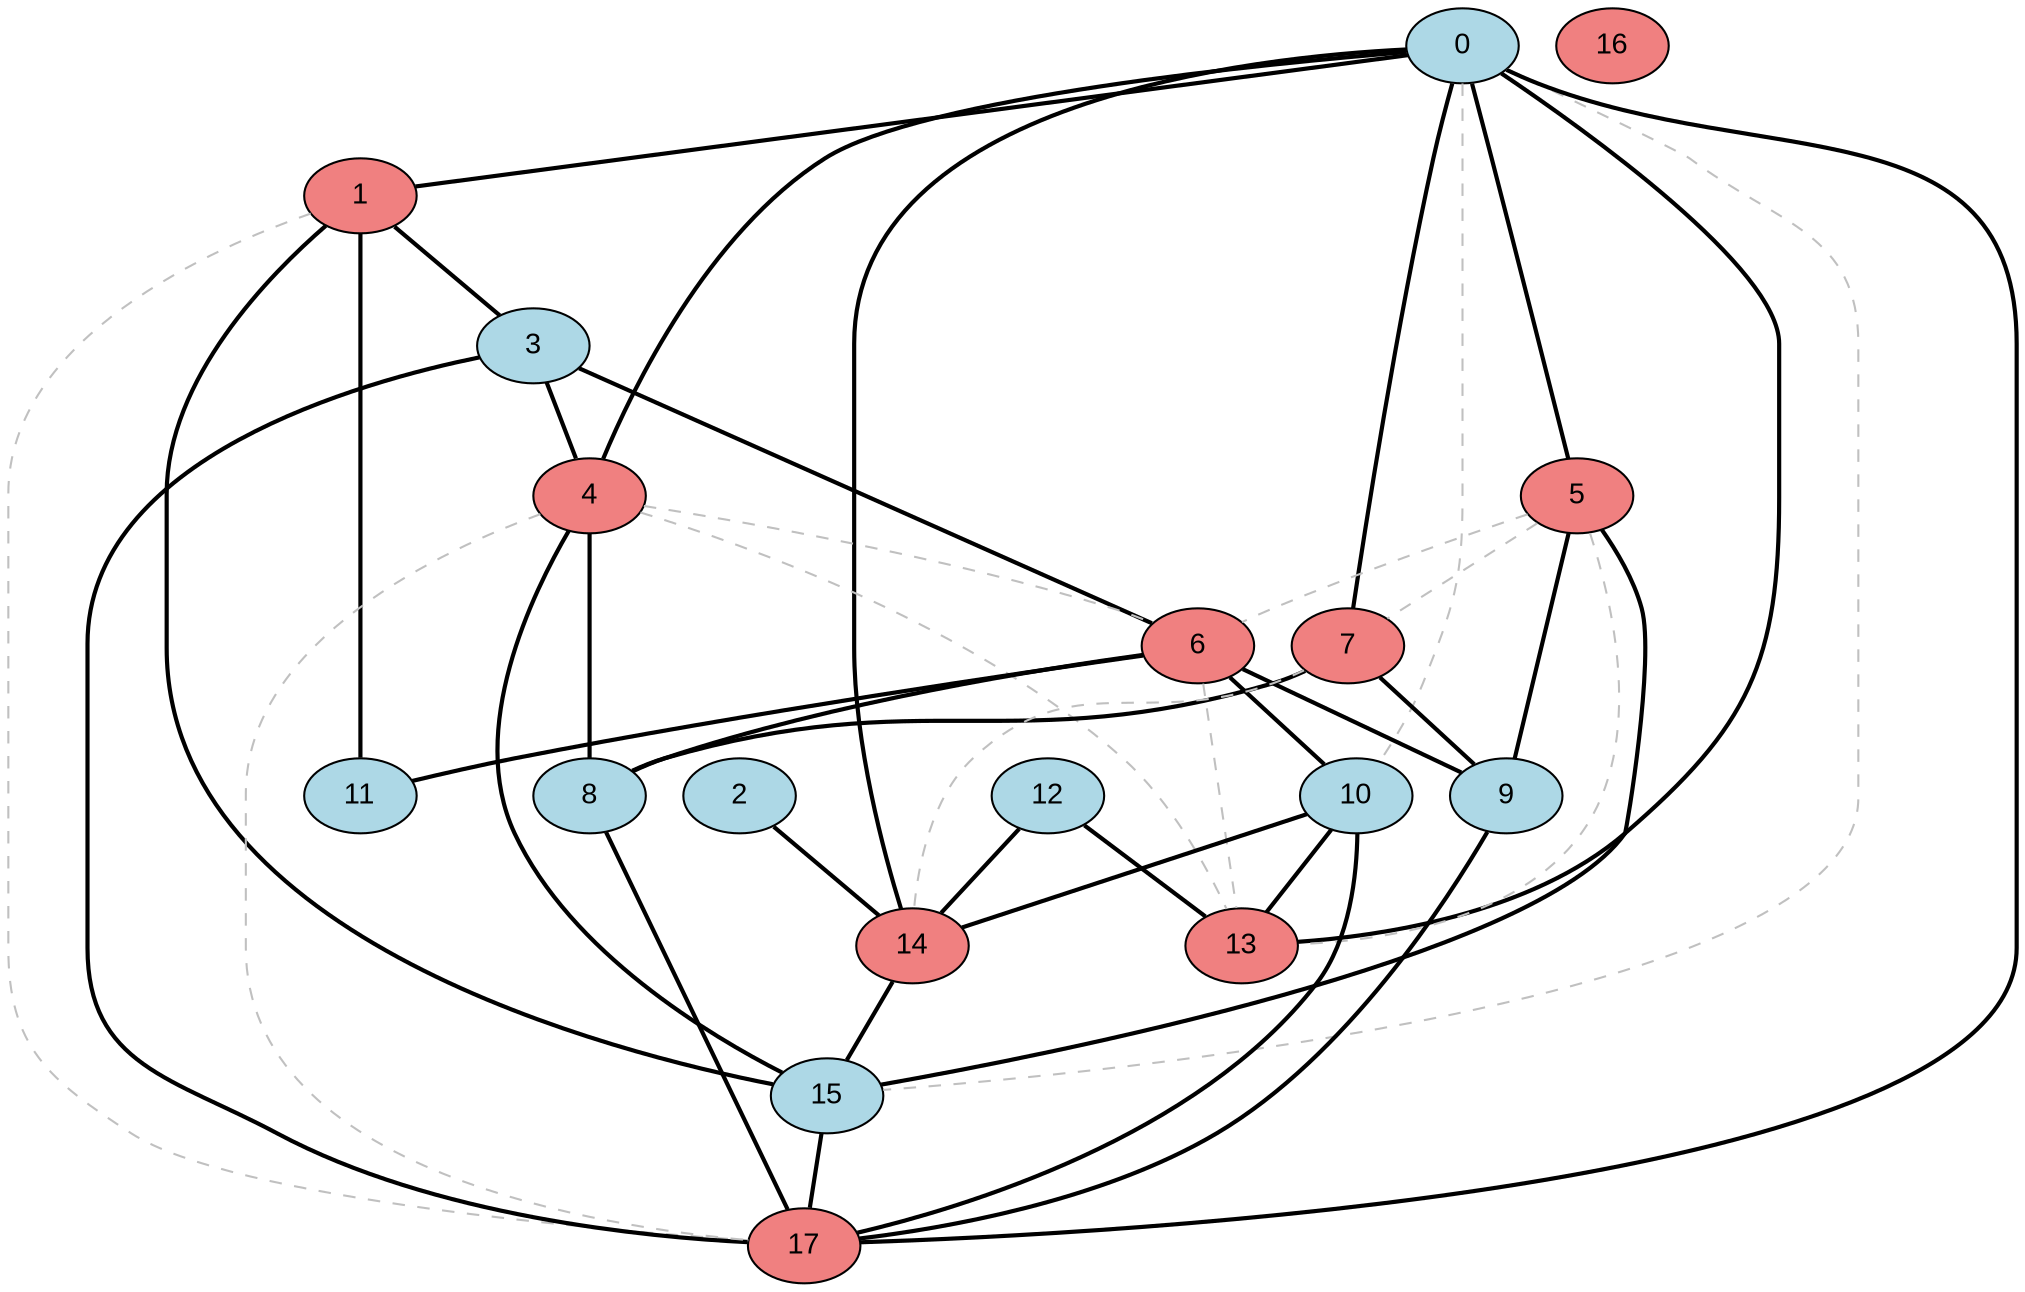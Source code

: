 graph MaxCutBruteForce {
  node [style=filled, fontname="Arial"];
  0 [fillcolor=lightblue];
  1 [fillcolor=lightcoral];
  2 [fillcolor=lightblue];
  3 [fillcolor=lightblue];
  4 [fillcolor=lightcoral];
  5 [fillcolor=lightcoral];
  6 [fillcolor=lightcoral];
  7 [fillcolor=lightcoral];
  8 [fillcolor=lightblue];
  9 [fillcolor=lightblue];
  10 [fillcolor=lightblue];
  11 [fillcolor=lightblue];
  12 [fillcolor=lightblue];
  13 [fillcolor=lightcoral];
  14 [fillcolor=lightcoral];
  15 [fillcolor=lightblue];
  16 [fillcolor=lightcoral];
  17 [fillcolor=lightcoral];
  0 -- 1 [color=black, style=bold];
  0 -- 4 [color=black, style=bold];
  0 -- 5 [color=black, style=bold];
  0 -- 7 [color=black, style=bold];
  0 -- 10 [color=gray, style=dashed];
  0 -- 13 [color=black, style=bold];
  0 -- 14 [color=black, style=bold];
  0 -- 15 [color=gray, style=dashed];
  0 -- 17 [color=black, style=bold];
  1 -- 3 [color=black, style=bold];
  1 -- 11 [color=black, style=bold];
  1 -- 15 [color=black, style=bold];
  1 -- 17 [color=gray, style=dashed];
  2 -- 14 [color=black, style=bold];
  3 -- 4 [color=black, style=bold];
  3 -- 6 [color=black, style=bold];
  3 -- 17 [color=black, style=bold];
  4 -- 6 [color=gray, style=dashed];
  4 -- 8 [color=black, style=bold];
  4 -- 13 [color=gray, style=dashed];
  4 -- 15 [color=black, style=bold];
  4 -- 17 [color=gray, style=dashed];
  5 -- 6 [color=gray, style=dashed];
  5 -- 7 [color=gray, style=dashed];
  5 -- 9 [color=black, style=bold];
  5 -- 13 [color=gray, style=dashed];
  5 -- 15 [color=black, style=bold];
  6 -- 8 [color=black, style=bold];
  6 -- 9 [color=black, style=bold];
  6 -- 10 [color=black, style=bold];
  6 -- 11 [color=black, style=bold];
  6 -- 13 [color=gray, style=dashed];
  7 -- 8 [color=black, style=bold];
  7 -- 9 [color=black, style=bold];
  7 -- 14 [color=gray, style=dashed];
  8 -- 17 [color=black, style=bold];
  9 -- 17 [color=black, style=bold];
  10 -- 13 [color=black, style=bold];
  10 -- 14 [color=black, style=bold];
  10 -- 17 [color=black, style=bold];
  12 -- 13 [color=black, style=bold];
  12 -- 14 [color=black, style=bold];
  14 -- 15 [color=black, style=bold];
  15 -- 17 [color=black, style=bold];
}
